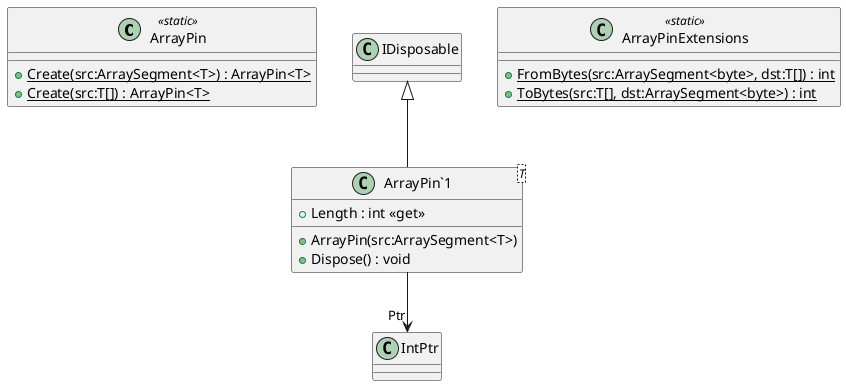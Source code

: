 @startuml
class ArrayPin <<static>> {
    + {static} Create(src:ArraySegment<T>) : ArrayPin<T>
    + {static} Create(src:T[]) : ArrayPin<T>
}
class "ArrayPin`1"<T> {
    + Length : int <<get>>
    + ArrayPin(src:ArraySegment<T>)
    + Dispose() : void
}
class ArrayPinExtensions <<static>> {
    + {static} FromBytes(src:ArraySegment<byte>, dst:T[]) : int
    + {static} ToBytes(src:T[], dst:ArraySegment<byte>) : int
}
IDisposable <|-- "ArrayPin`1"
"ArrayPin`1" --> "Ptr" IntPtr
@enduml
